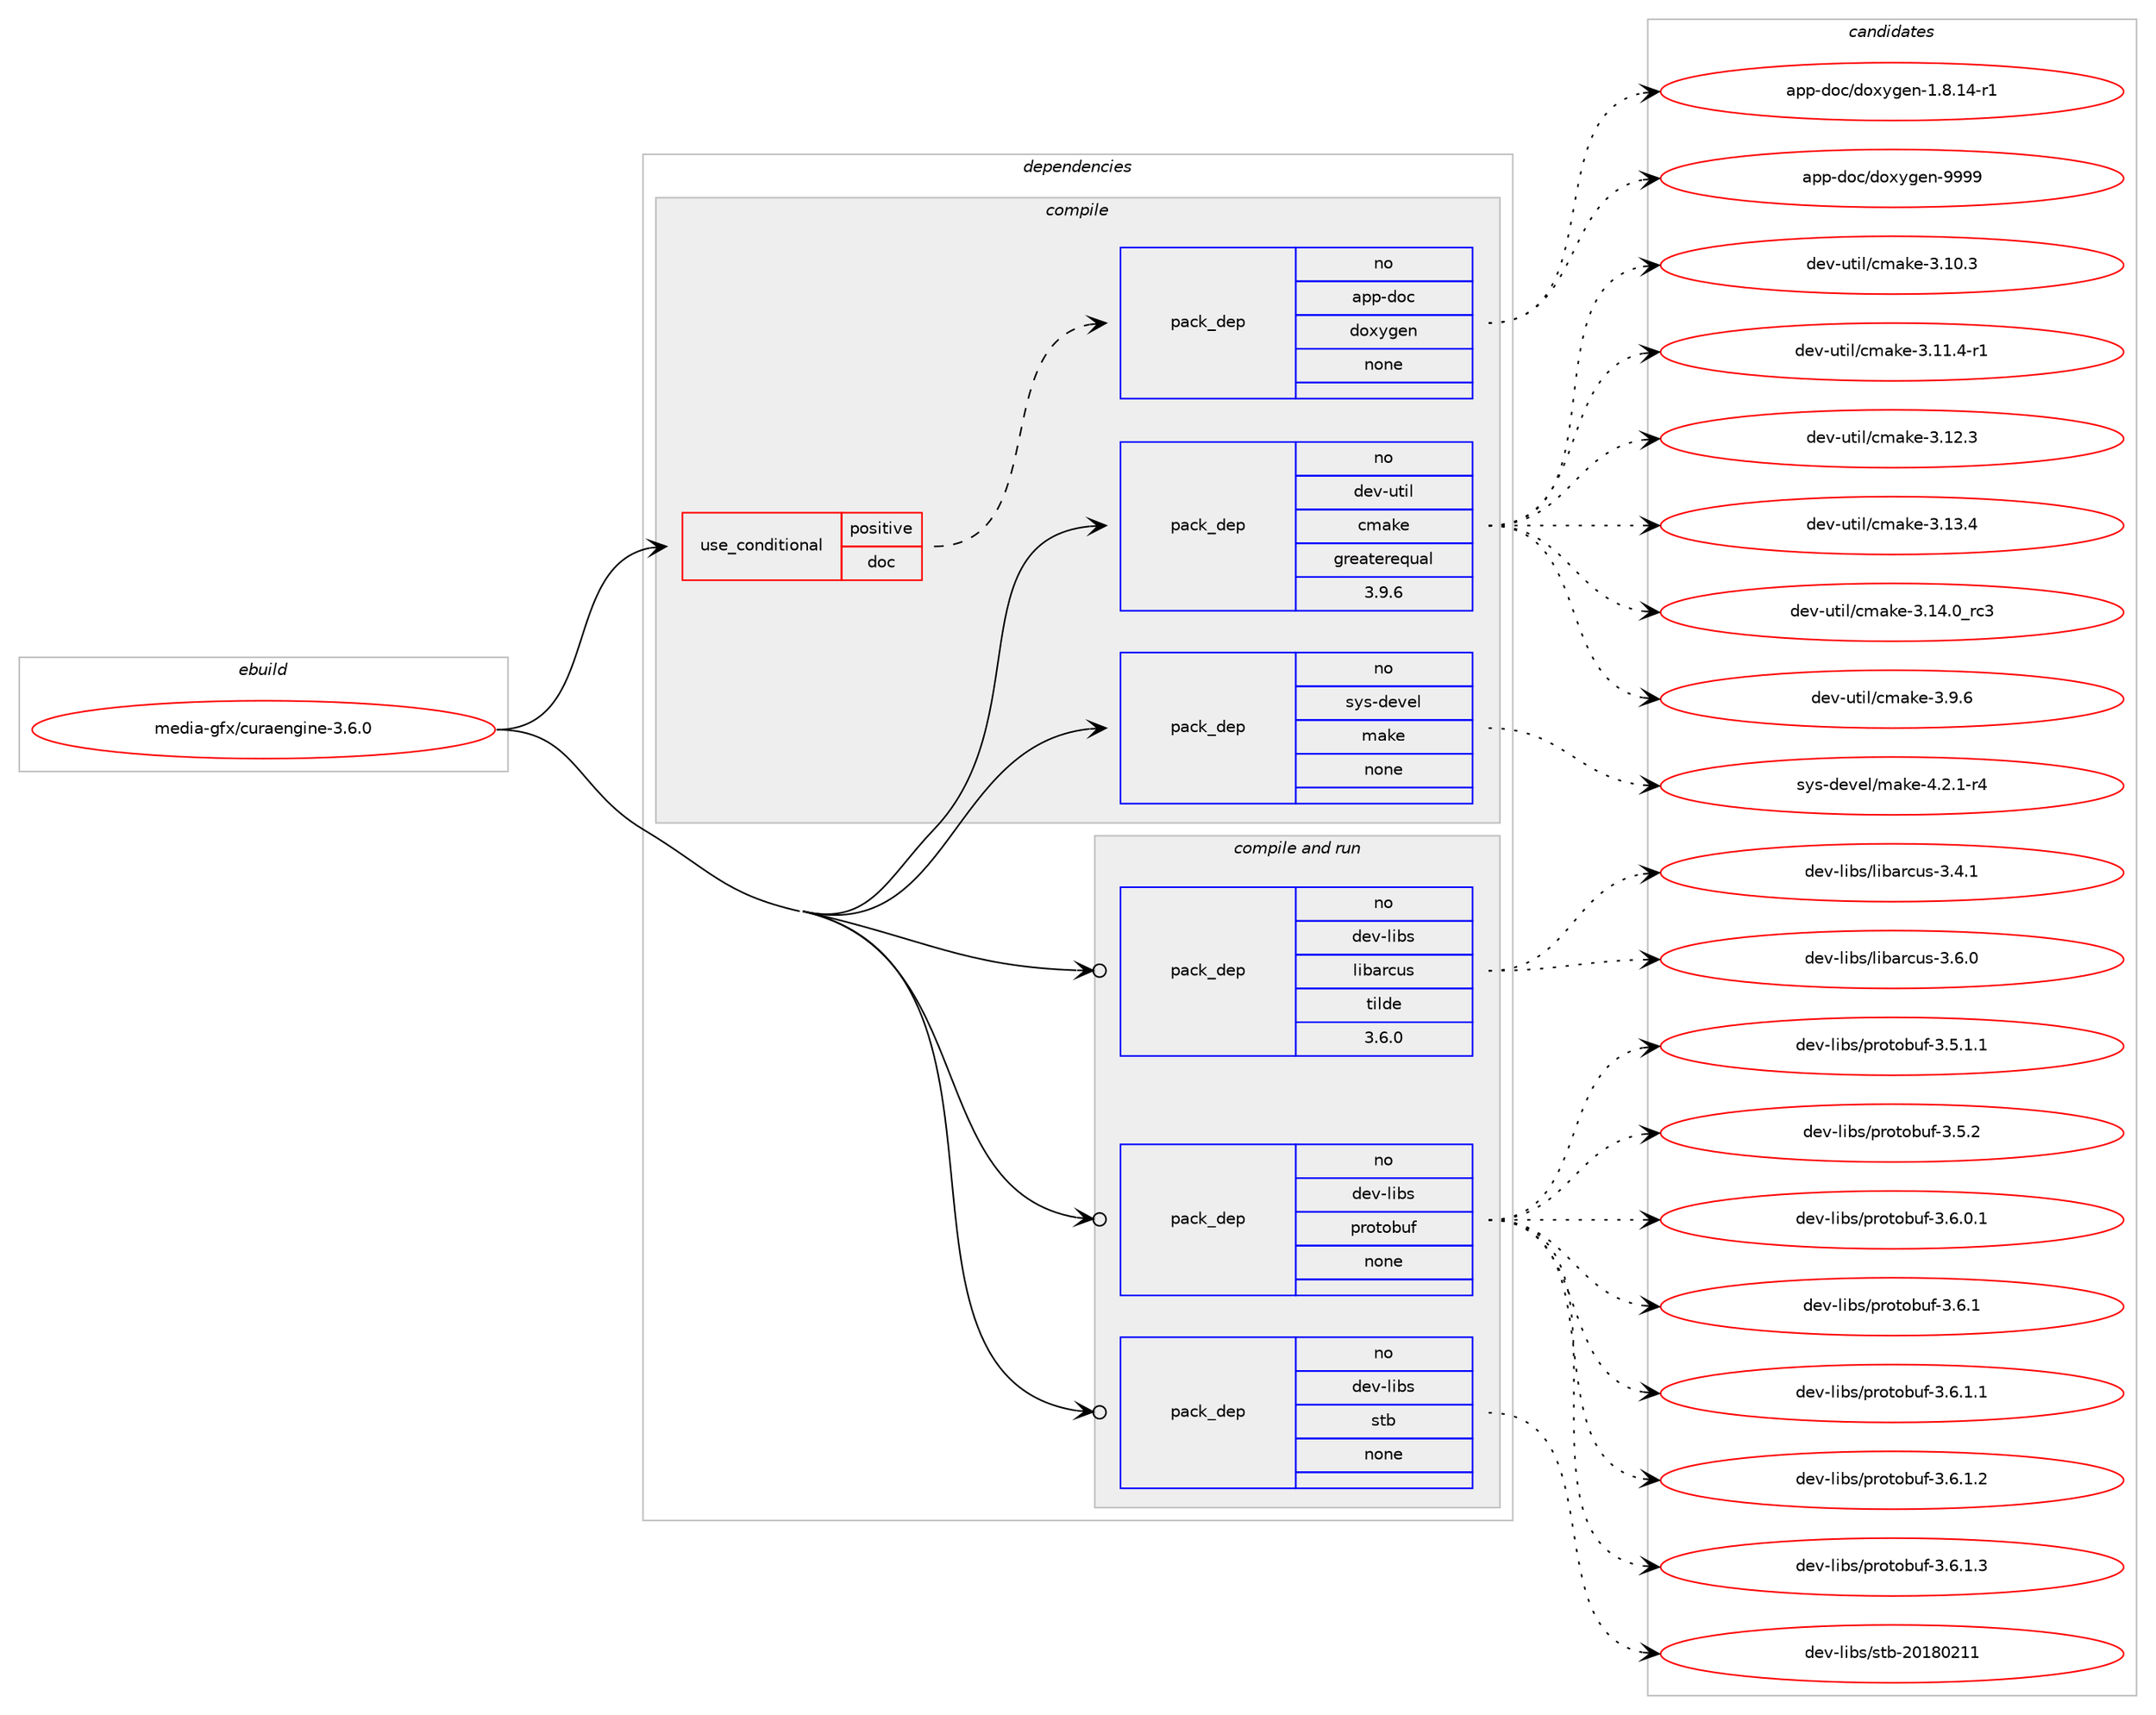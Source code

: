 digraph prolog {

# *************
# Graph options
# *************

newrank=true;
concentrate=true;
compound=true;
graph [rankdir=LR,fontname=Helvetica,fontsize=10,ranksep=1.5];#, ranksep=2.5, nodesep=0.2];
edge  [arrowhead=vee];
node  [fontname=Helvetica,fontsize=10];

# **********
# The ebuild
# **********

subgraph cluster_leftcol {
color=gray;
rank=same;
label=<<i>ebuild</i>>;
id [label="media-gfx/curaengine-3.6.0", color=red, width=4, href="../media-gfx/curaengine-3.6.0.svg"];
}

# ****************
# The dependencies
# ****************

subgraph cluster_midcol {
color=gray;
label=<<i>dependencies</i>>;
subgraph cluster_compile {
fillcolor="#eeeeee";
style=filled;
label=<<i>compile</i>>;
subgraph cond432111 {
dependency1602050 [label=<<TABLE BORDER="0" CELLBORDER="1" CELLSPACING="0" CELLPADDING="4"><TR><TD ROWSPAN="3" CELLPADDING="10">use_conditional</TD></TR><TR><TD>positive</TD></TR><TR><TD>doc</TD></TR></TABLE>>, shape=none, color=red];
subgraph pack1144392 {
dependency1602051 [label=<<TABLE BORDER="0" CELLBORDER="1" CELLSPACING="0" CELLPADDING="4" WIDTH="220"><TR><TD ROWSPAN="6" CELLPADDING="30">pack_dep</TD></TR><TR><TD WIDTH="110">no</TD></TR><TR><TD>app-doc</TD></TR><TR><TD>doxygen</TD></TR><TR><TD>none</TD></TR><TR><TD></TD></TR></TABLE>>, shape=none, color=blue];
}
dependency1602050:e -> dependency1602051:w [weight=20,style="dashed",arrowhead="vee"];
}
id:e -> dependency1602050:w [weight=20,style="solid",arrowhead="vee"];
subgraph pack1144393 {
dependency1602052 [label=<<TABLE BORDER="0" CELLBORDER="1" CELLSPACING="0" CELLPADDING="4" WIDTH="220"><TR><TD ROWSPAN="6" CELLPADDING="30">pack_dep</TD></TR><TR><TD WIDTH="110">no</TD></TR><TR><TD>dev-util</TD></TR><TR><TD>cmake</TD></TR><TR><TD>greaterequal</TD></TR><TR><TD>3.9.6</TD></TR></TABLE>>, shape=none, color=blue];
}
id:e -> dependency1602052:w [weight=20,style="solid",arrowhead="vee"];
subgraph pack1144394 {
dependency1602053 [label=<<TABLE BORDER="0" CELLBORDER="1" CELLSPACING="0" CELLPADDING="4" WIDTH="220"><TR><TD ROWSPAN="6" CELLPADDING="30">pack_dep</TD></TR><TR><TD WIDTH="110">no</TD></TR><TR><TD>sys-devel</TD></TR><TR><TD>make</TD></TR><TR><TD>none</TD></TR><TR><TD></TD></TR></TABLE>>, shape=none, color=blue];
}
id:e -> dependency1602053:w [weight=20,style="solid",arrowhead="vee"];
}
subgraph cluster_compileandrun {
fillcolor="#eeeeee";
style=filled;
label=<<i>compile and run</i>>;
subgraph pack1144395 {
dependency1602054 [label=<<TABLE BORDER="0" CELLBORDER="1" CELLSPACING="0" CELLPADDING="4" WIDTH="220"><TR><TD ROWSPAN="6" CELLPADDING="30">pack_dep</TD></TR><TR><TD WIDTH="110">no</TD></TR><TR><TD>dev-libs</TD></TR><TR><TD>libarcus</TD></TR><TR><TD>tilde</TD></TR><TR><TD>3.6.0</TD></TR></TABLE>>, shape=none, color=blue];
}
id:e -> dependency1602054:w [weight=20,style="solid",arrowhead="odotvee"];
subgraph pack1144396 {
dependency1602055 [label=<<TABLE BORDER="0" CELLBORDER="1" CELLSPACING="0" CELLPADDING="4" WIDTH="220"><TR><TD ROWSPAN="6" CELLPADDING="30">pack_dep</TD></TR><TR><TD WIDTH="110">no</TD></TR><TR><TD>dev-libs</TD></TR><TR><TD>protobuf</TD></TR><TR><TD>none</TD></TR><TR><TD></TD></TR></TABLE>>, shape=none, color=blue];
}
id:e -> dependency1602055:w [weight=20,style="solid",arrowhead="odotvee"];
subgraph pack1144397 {
dependency1602056 [label=<<TABLE BORDER="0" CELLBORDER="1" CELLSPACING="0" CELLPADDING="4" WIDTH="220"><TR><TD ROWSPAN="6" CELLPADDING="30">pack_dep</TD></TR><TR><TD WIDTH="110">no</TD></TR><TR><TD>dev-libs</TD></TR><TR><TD>stb</TD></TR><TR><TD>none</TD></TR><TR><TD></TD></TR></TABLE>>, shape=none, color=blue];
}
id:e -> dependency1602056:w [weight=20,style="solid",arrowhead="odotvee"];
}
subgraph cluster_run {
fillcolor="#eeeeee";
style=filled;
label=<<i>run</i>>;
}
}

# **************
# The candidates
# **************

subgraph cluster_choices {
rank=same;
color=gray;
label=<<i>candidates</i>>;

subgraph choice1144392 {
color=black;
nodesep=1;
choice97112112451001119947100111120121103101110454946564649524511449 [label="app-doc/doxygen-1.8.14-r1", color=red, width=4,href="../app-doc/doxygen-1.8.14-r1.svg"];
choice971121124510011199471001111201211031011104557575757 [label="app-doc/doxygen-9999", color=red, width=4,href="../app-doc/doxygen-9999.svg"];
dependency1602051:e -> choice97112112451001119947100111120121103101110454946564649524511449:w [style=dotted,weight="100"];
dependency1602051:e -> choice971121124510011199471001111201211031011104557575757:w [style=dotted,weight="100"];
}
subgraph choice1144393 {
color=black;
nodesep=1;
choice1001011184511711610510847991099710710145514649484651 [label="dev-util/cmake-3.10.3", color=red, width=4,href="../dev-util/cmake-3.10.3.svg"];
choice10010111845117116105108479910997107101455146494946524511449 [label="dev-util/cmake-3.11.4-r1", color=red, width=4,href="../dev-util/cmake-3.11.4-r1.svg"];
choice1001011184511711610510847991099710710145514649504651 [label="dev-util/cmake-3.12.3", color=red, width=4,href="../dev-util/cmake-3.12.3.svg"];
choice1001011184511711610510847991099710710145514649514652 [label="dev-util/cmake-3.13.4", color=red, width=4,href="../dev-util/cmake-3.13.4.svg"];
choice1001011184511711610510847991099710710145514649524648951149951 [label="dev-util/cmake-3.14.0_rc3", color=red, width=4,href="../dev-util/cmake-3.14.0_rc3.svg"];
choice10010111845117116105108479910997107101455146574654 [label="dev-util/cmake-3.9.6", color=red, width=4,href="../dev-util/cmake-3.9.6.svg"];
dependency1602052:e -> choice1001011184511711610510847991099710710145514649484651:w [style=dotted,weight="100"];
dependency1602052:e -> choice10010111845117116105108479910997107101455146494946524511449:w [style=dotted,weight="100"];
dependency1602052:e -> choice1001011184511711610510847991099710710145514649504651:w [style=dotted,weight="100"];
dependency1602052:e -> choice1001011184511711610510847991099710710145514649514652:w [style=dotted,weight="100"];
dependency1602052:e -> choice1001011184511711610510847991099710710145514649524648951149951:w [style=dotted,weight="100"];
dependency1602052:e -> choice10010111845117116105108479910997107101455146574654:w [style=dotted,weight="100"];
}
subgraph choice1144394 {
color=black;
nodesep=1;
choice1151211154510010111810110847109971071014552465046494511452 [label="sys-devel/make-4.2.1-r4", color=red, width=4,href="../sys-devel/make-4.2.1-r4.svg"];
dependency1602053:e -> choice1151211154510010111810110847109971071014552465046494511452:w [style=dotted,weight="100"];
}
subgraph choice1144395 {
color=black;
nodesep=1;
choice100101118451081059811547108105989711499117115455146524649 [label="dev-libs/libarcus-3.4.1", color=red, width=4,href="../dev-libs/libarcus-3.4.1.svg"];
choice100101118451081059811547108105989711499117115455146544648 [label="dev-libs/libarcus-3.6.0", color=red, width=4,href="../dev-libs/libarcus-3.6.0.svg"];
dependency1602054:e -> choice100101118451081059811547108105989711499117115455146524649:w [style=dotted,weight="100"];
dependency1602054:e -> choice100101118451081059811547108105989711499117115455146544648:w [style=dotted,weight="100"];
}
subgraph choice1144396 {
color=black;
nodesep=1;
choice100101118451081059811547112114111116111981171024551465346494649 [label="dev-libs/protobuf-3.5.1.1", color=red, width=4,href="../dev-libs/protobuf-3.5.1.1.svg"];
choice10010111845108105981154711211411111611198117102455146534650 [label="dev-libs/protobuf-3.5.2", color=red, width=4,href="../dev-libs/protobuf-3.5.2.svg"];
choice100101118451081059811547112114111116111981171024551465446484649 [label="dev-libs/protobuf-3.6.0.1", color=red, width=4,href="../dev-libs/protobuf-3.6.0.1.svg"];
choice10010111845108105981154711211411111611198117102455146544649 [label="dev-libs/protobuf-3.6.1", color=red, width=4,href="../dev-libs/protobuf-3.6.1.svg"];
choice100101118451081059811547112114111116111981171024551465446494649 [label="dev-libs/protobuf-3.6.1.1", color=red, width=4,href="../dev-libs/protobuf-3.6.1.1.svg"];
choice100101118451081059811547112114111116111981171024551465446494650 [label="dev-libs/protobuf-3.6.1.2", color=red, width=4,href="../dev-libs/protobuf-3.6.1.2.svg"];
choice100101118451081059811547112114111116111981171024551465446494651 [label="dev-libs/protobuf-3.6.1.3", color=red, width=4,href="../dev-libs/protobuf-3.6.1.3.svg"];
dependency1602055:e -> choice100101118451081059811547112114111116111981171024551465346494649:w [style=dotted,weight="100"];
dependency1602055:e -> choice10010111845108105981154711211411111611198117102455146534650:w [style=dotted,weight="100"];
dependency1602055:e -> choice100101118451081059811547112114111116111981171024551465446484649:w [style=dotted,weight="100"];
dependency1602055:e -> choice10010111845108105981154711211411111611198117102455146544649:w [style=dotted,weight="100"];
dependency1602055:e -> choice100101118451081059811547112114111116111981171024551465446494649:w [style=dotted,weight="100"];
dependency1602055:e -> choice100101118451081059811547112114111116111981171024551465446494650:w [style=dotted,weight="100"];
dependency1602055:e -> choice100101118451081059811547112114111116111981171024551465446494651:w [style=dotted,weight="100"];
}
subgraph choice1144397 {
color=black;
nodesep=1;
choice10010111845108105981154711511698455048495648504949 [label="dev-libs/stb-20180211", color=red, width=4,href="../dev-libs/stb-20180211.svg"];
dependency1602056:e -> choice10010111845108105981154711511698455048495648504949:w [style=dotted,weight="100"];
}
}

}
